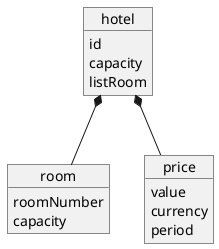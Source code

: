 @startuml

object hotel
hotel : id
hotel : capacity
hotel : listRoom

object room

room : roomNumber
room : capacity

hotel *-- room

object price

price : value
price : currency
price : period

hotel *-- price

@enduml